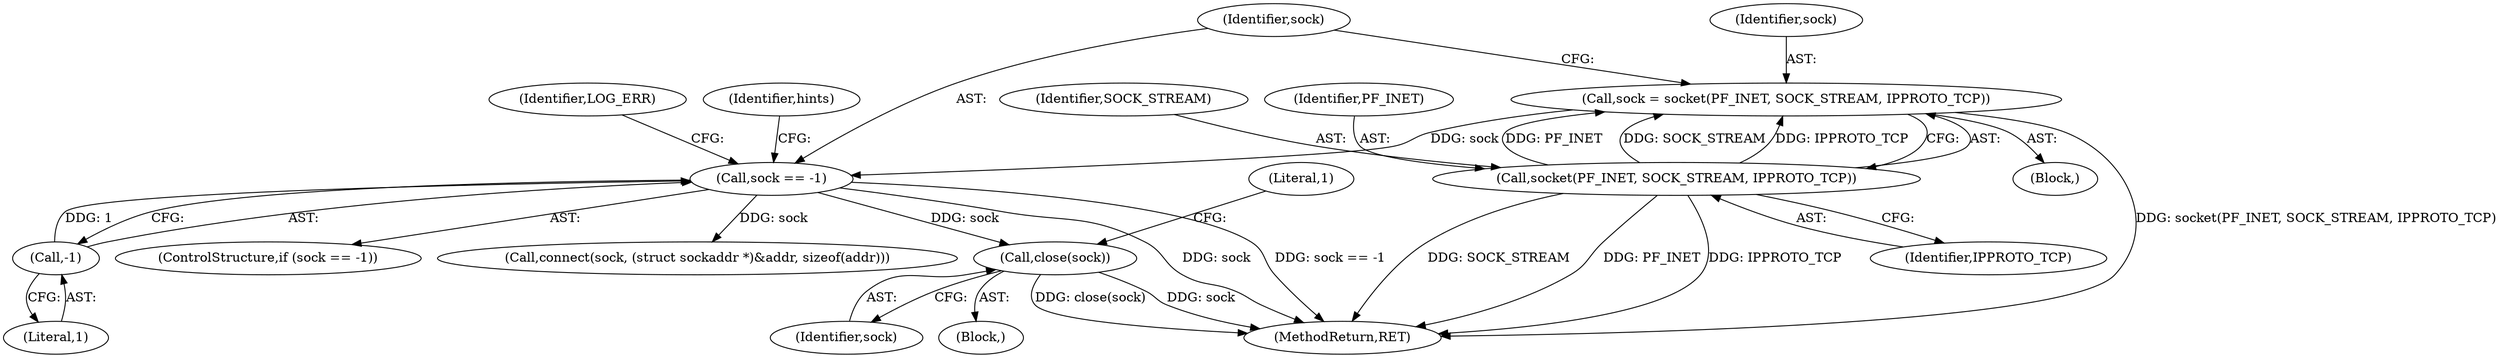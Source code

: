 digraph "0_pacemaker_564f7cc2a51dcd2f28ab12a13394f31be5aa3c93_10@API" {
"1000227" [label="(Call,close(sock))"];
"1000158" [label="(Call,sock == -1)"];
"1000151" [label="(Call,sock = socket(PF_INET, SOCK_STREAM, IPPROTO_TCP))"];
"1000153" [label="(Call,socket(PF_INET, SOCK_STREAM, IPPROTO_TCP))"];
"1000160" [label="(Call,-1)"];
"1000151" [label="(Call,sock = socket(PF_INET, SOCK_STREAM, IPPROTO_TCP))"];
"1000161" [label="(Literal,1)"];
"1000110" [label="(Block,)"];
"1000155" [label="(Identifier,SOCK_STREAM)"];
"1000159" [label="(Identifier,sock)"];
"1000152" [label="(Identifier,sock)"];
"1000157" [label="(ControlStructure,if (sock == -1))"];
"1000154" [label="(Identifier,PF_INET)"];
"1000153" [label="(Call,socket(PF_INET, SOCK_STREAM, IPPROTO_TCP))"];
"1000158" [label="(Call,sock == -1)"];
"1000278" [label="(Call,connect(sock, (struct sockaddr *)&addr, sizeof(addr)))"];
"1000227" [label="(Call,close(sock))"];
"1000228" [label="(Identifier,sock)"];
"1000473" [label="(MethodReturn,RET)"];
"1000156" [label="(Identifier,IPPROTO_TCP)"];
"1000160" [label="(Call,-1)"];
"1000164" [label="(Identifier,LOG_ERR)"];
"1000222" [label="(Block,)"];
"1000231" [label="(Literal,1)"];
"1000171" [label="(Identifier,hints)"];
"1000227" -> "1000222"  [label="AST: "];
"1000227" -> "1000228"  [label="CFG: "];
"1000228" -> "1000227"  [label="AST: "];
"1000231" -> "1000227"  [label="CFG: "];
"1000227" -> "1000473"  [label="DDG: close(sock)"];
"1000227" -> "1000473"  [label="DDG: sock"];
"1000158" -> "1000227"  [label="DDG: sock"];
"1000158" -> "1000157"  [label="AST: "];
"1000158" -> "1000160"  [label="CFG: "];
"1000159" -> "1000158"  [label="AST: "];
"1000160" -> "1000158"  [label="AST: "];
"1000164" -> "1000158"  [label="CFG: "];
"1000171" -> "1000158"  [label="CFG: "];
"1000158" -> "1000473"  [label="DDG: sock"];
"1000158" -> "1000473"  [label="DDG: sock == -1"];
"1000151" -> "1000158"  [label="DDG: sock"];
"1000160" -> "1000158"  [label="DDG: 1"];
"1000158" -> "1000278"  [label="DDG: sock"];
"1000151" -> "1000110"  [label="AST: "];
"1000151" -> "1000153"  [label="CFG: "];
"1000152" -> "1000151"  [label="AST: "];
"1000153" -> "1000151"  [label="AST: "];
"1000159" -> "1000151"  [label="CFG: "];
"1000151" -> "1000473"  [label="DDG: socket(PF_INET, SOCK_STREAM, IPPROTO_TCP)"];
"1000153" -> "1000151"  [label="DDG: PF_INET"];
"1000153" -> "1000151"  [label="DDG: SOCK_STREAM"];
"1000153" -> "1000151"  [label="DDG: IPPROTO_TCP"];
"1000153" -> "1000156"  [label="CFG: "];
"1000154" -> "1000153"  [label="AST: "];
"1000155" -> "1000153"  [label="AST: "];
"1000156" -> "1000153"  [label="AST: "];
"1000153" -> "1000473"  [label="DDG: SOCK_STREAM"];
"1000153" -> "1000473"  [label="DDG: PF_INET"];
"1000153" -> "1000473"  [label="DDG: IPPROTO_TCP"];
"1000160" -> "1000161"  [label="CFG: "];
"1000161" -> "1000160"  [label="AST: "];
}
